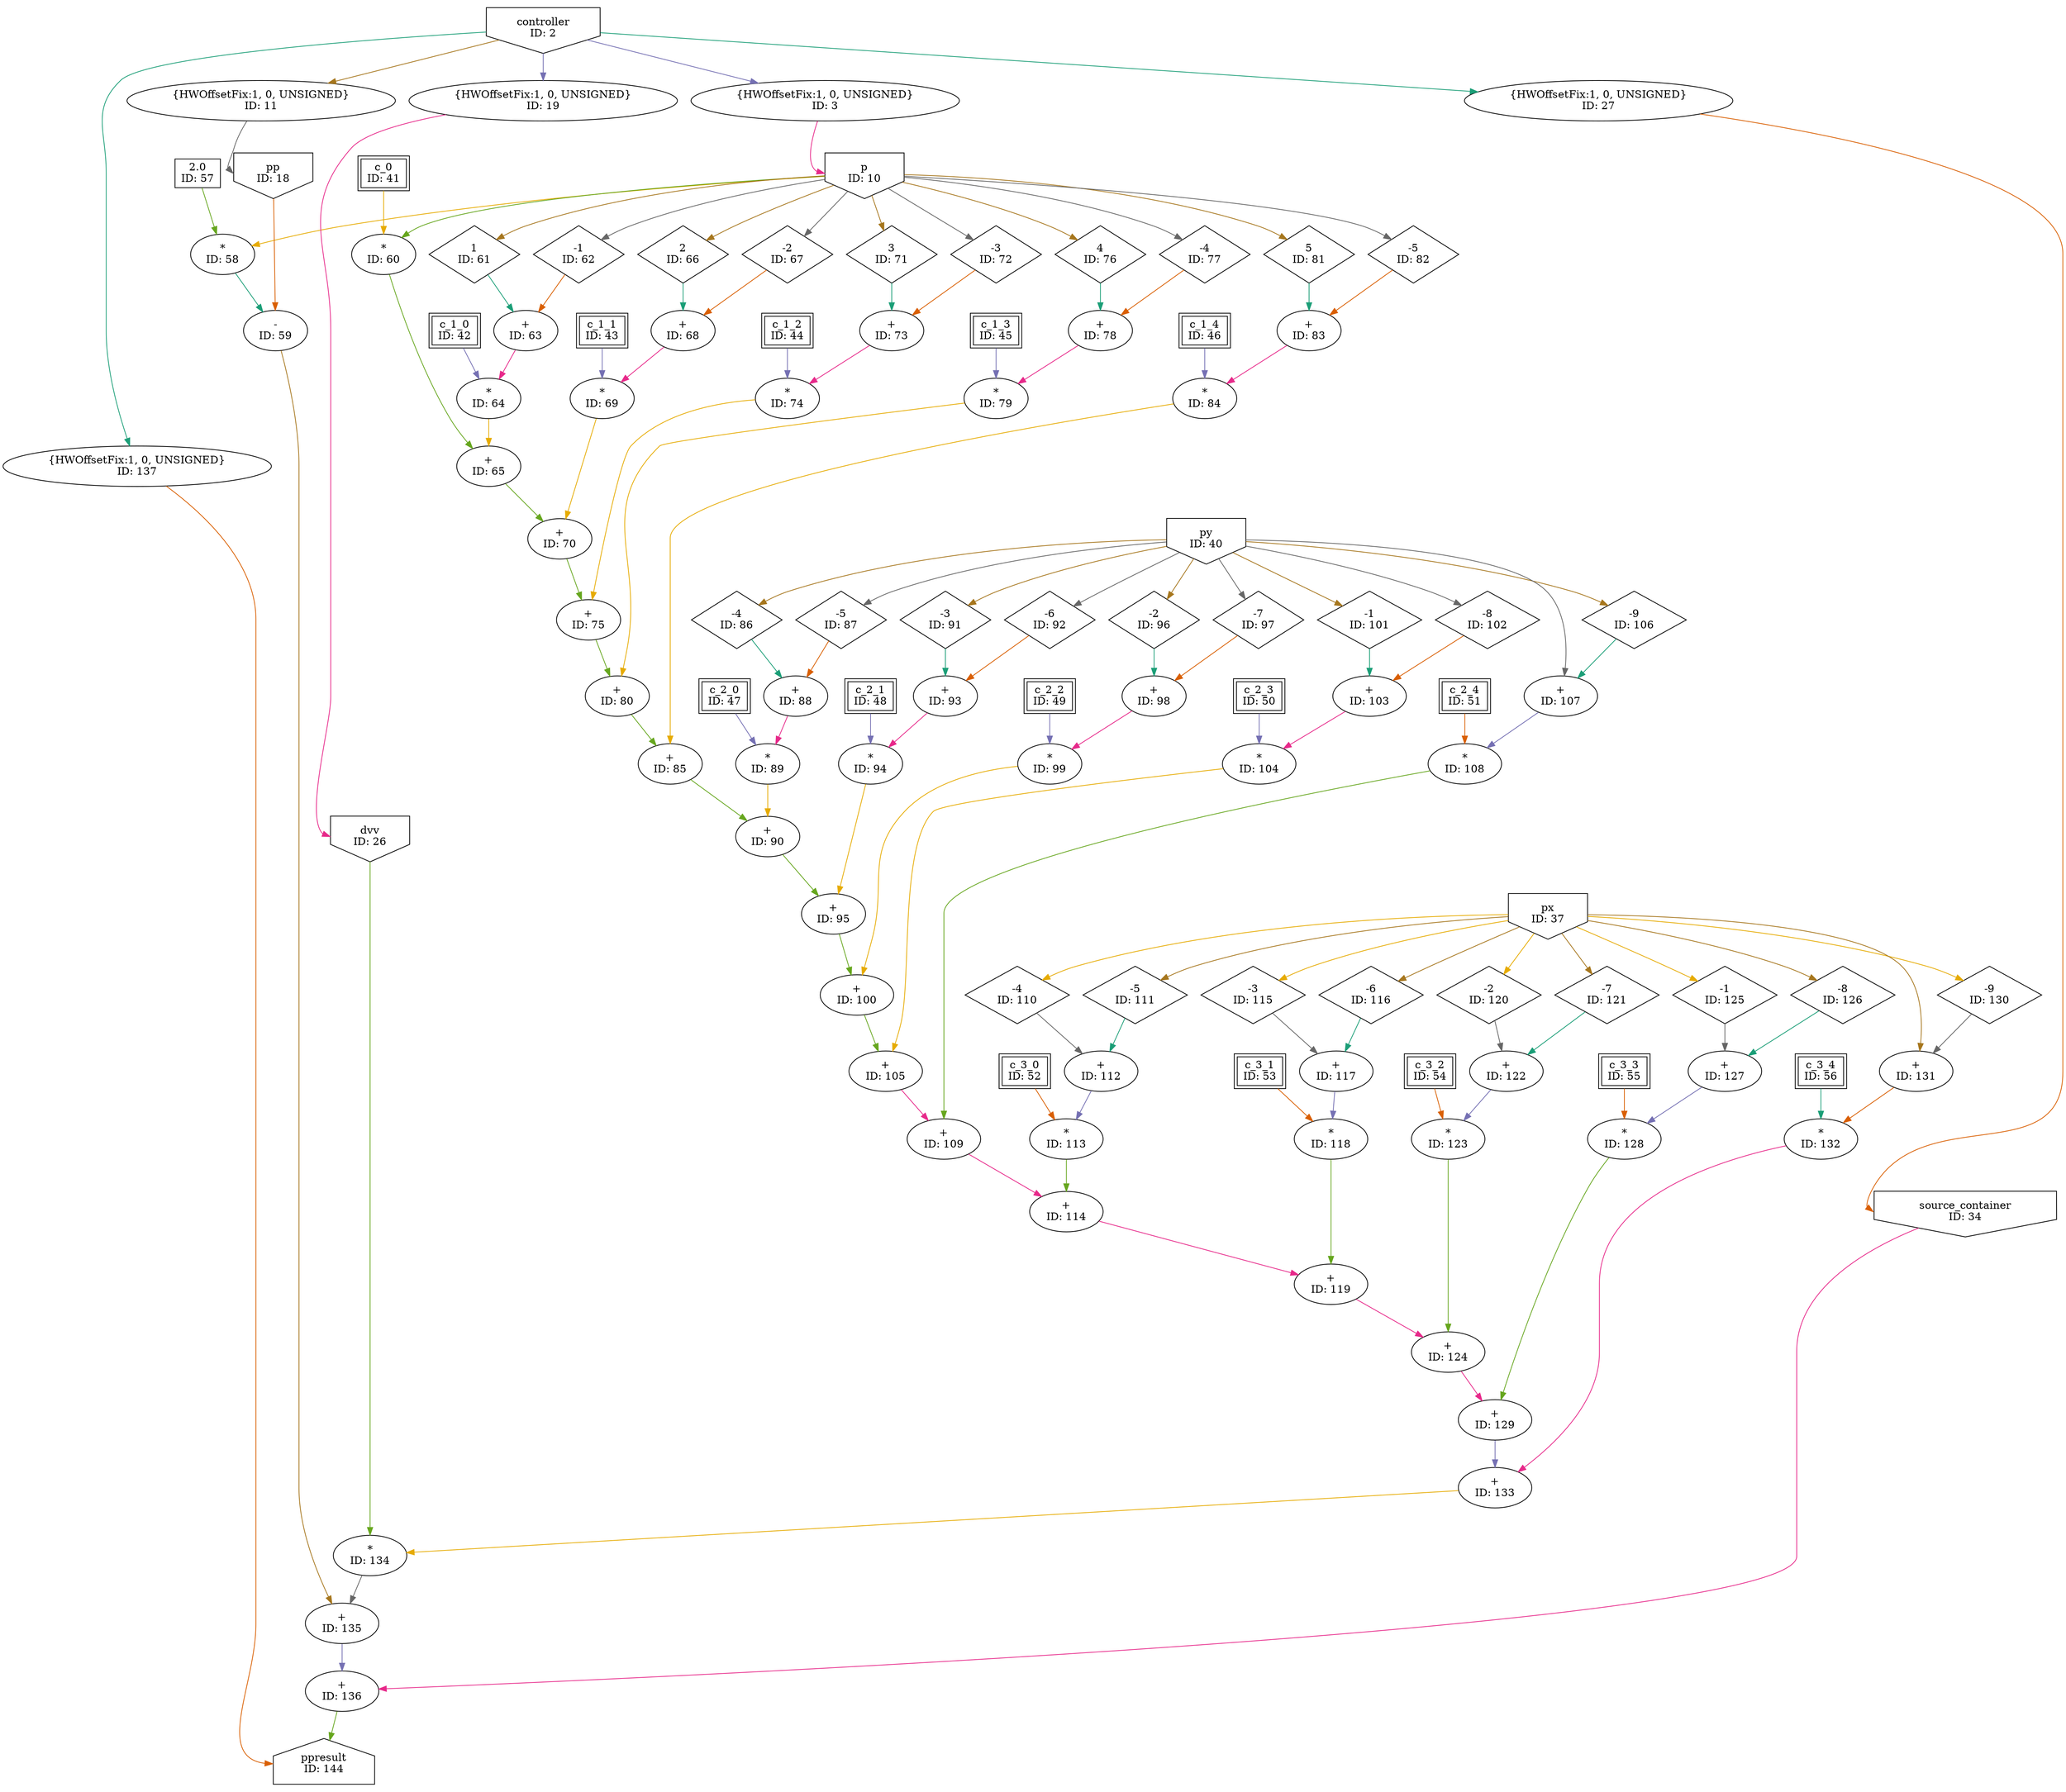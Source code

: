 digraph linearKernel_pre_condadd_extraction{
	NodeInput2 [shape=invhouse, label="controller\nID: 2"];
	NodeCast137 [label="{HWOffsetFix:1, 0, UNSIGNED}\nID: 137"];
	NodeConstantDouble57 [shape=box, label="2.0\nID: 57"];
	NodeCast3 [label="{HWOffsetFix:1, 0, UNSIGNED}\nID: 3"];
	NodeInput10 [shape=invhouse, label="p\nID: 10"];
	NodeMul58 [label="*\nID: 58"];
	NodeCast11 [label="{HWOffsetFix:1, 0, UNSIGNED}\nID: 11"];
	NodeInput18 [shape=invhouse, label="pp\nID: 18"];
	NodeSub59 [label="-\nID: 59"];
	NodeCast19 [label="{HWOffsetFix:1, 0, UNSIGNED}\nID: 19"];
	NodeInput26 [shape=invhouse, label="dvv\nID: 26"];
	NodeInputMappedReg41 [shape=box, peripheries=2, label="c_0\nID: 41"];
	NodeMul60 [label="*\nID: 60"];
	NodeInputMappedReg42 [shape=box, peripheries=2, label="c_1_0\nID: 42"];
	NodeStreamOffset61 [shape=diamond, label="1\nID: 61"];
	NodeStreamOffset62 [shape=diamond, label="-1\nID: 62"];
	NodeAdd63 [label="+\nID: 63"];
	NodeMul64 [label="*\nID: 64"];
	NodeAdd65 [label="+\nID: 65"];
	NodeInputMappedReg43 [shape=box, peripheries=2, label="c_1_1\nID: 43"];
	NodeStreamOffset66 [shape=diamond, label="2\nID: 66"];
	NodeStreamOffset67 [shape=diamond, label="-2\nID: 67"];
	NodeAdd68 [label="+\nID: 68"];
	NodeMul69 [label="*\nID: 69"];
	NodeAdd70 [label="+\nID: 70"];
	NodeInputMappedReg44 [shape=box, peripheries=2, label="c_1_2\nID: 44"];
	NodeStreamOffset71 [shape=diamond, label="3\nID: 71"];
	NodeStreamOffset72 [shape=diamond, label="-3\nID: 72"];
	NodeAdd73 [label="+\nID: 73"];
	NodeMul74 [label="*\nID: 74"];
	NodeAdd75 [label="+\nID: 75"];
	NodeInputMappedReg45 [shape=box, peripheries=2, label="c_1_3\nID: 45"];
	NodeStreamOffset76 [shape=diamond, label="4\nID: 76"];
	NodeStreamOffset77 [shape=diamond, label="-4\nID: 77"];
	NodeAdd78 [label="+\nID: 78"];
	NodeMul79 [label="*\nID: 79"];
	NodeAdd80 [label="+\nID: 80"];
	NodeInputMappedReg46 [shape=box, peripheries=2, label="c_1_4\nID: 46"];
	NodeStreamOffset81 [shape=diamond, label="5\nID: 81"];
	NodeStreamOffset82 [shape=diamond, label="-5\nID: 82"];
	NodeAdd83 [label="+\nID: 83"];
	NodeMul84 [label="*\nID: 84"];
	NodeAdd85 [label="+\nID: 85"];
	NodeInputMappedReg47 [shape=box, peripheries=2, label="c_2_0\nID: 47"];
	NodeInput40 [shape=invhouse, label="py\nID: 40"];
	NodeStreamOffset86 [shape=diamond, label="-4\nID: 86"];
	NodeStreamOffset87 [shape=diamond, label="-5\nID: 87"];
	NodeAdd88 [label="+\nID: 88"];
	NodeMul89 [label="*\nID: 89"];
	NodeAdd90 [label="+\nID: 90"];
	NodeInputMappedReg48 [shape=box, peripheries=2, label="c_2_1\nID: 48"];
	NodeStreamOffset91 [shape=diamond, label="-3\nID: 91"];
	NodeStreamOffset92 [shape=diamond, label="-6\nID: 92"];
	NodeAdd93 [label="+\nID: 93"];
	NodeMul94 [label="*\nID: 94"];
	NodeAdd95 [label="+\nID: 95"];
	NodeInputMappedReg49 [shape=box, peripheries=2, label="c_2_2\nID: 49"];
	NodeStreamOffset96 [shape=diamond, label="-2\nID: 96"];
	NodeStreamOffset97 [shape=diamond, label="-7\nID: 97"];
	NodeAdd98 [label="+\nID: 98"];
	NodeMul99 [label="*\nID: 99"];
	NodeAdd100 [label="+\nID: 100"];
	NodeInputMappedReg50 [shape=box, peripheries=2, label="c_2_3\nID: 50"];
	NodeStreamOffset101 [shape=diamond, label="-1\nID: 101"];
	NodeStreamOffset102 [shape=diamond, label="-8\nID: 102"];
	NodeAdd103 [label="+\nID: 103"];
	NodeMul104 [label="*\nID: 104"];
	NodeAdd105 [label="+\nID: 105"];
	NodeInputMappedReg51 [shape=box, peripheries=2, label="c_2_4\nID: 51"];
	NodeStreamOffset106 [shape=diamond, label="-9\nID: 106"];
	NodeAdd107 [label="+\nID: 107"];
	NodeMul108 [label="*\nID: 108"];
	NodeAdd109 [label="+\nID: 109"];
	NodeInputMappedReg52 [shape=box, peripheries=2, label="c_3_0\nID: 52"];
	NodeInput37 [shape=invhouse, label="px\nID: 37"];
	NodeStreamOffset110 [shape=diamond, label="-4\nID: 110"];
	NodeStreamOffset111 [shape=diamond, label="-5\nID: 111"];
	NodeAdd112 [label="+\nID: 112"];
	NodeMul113 [label="*\nID: 113"];
	NodeAdd114 [label="+\nID: 114"];
	NodeInputMappedReg53 [shape=box, peripheries=2, label="c_3_1\nID: 53"];
	NodeStreamOffset115 [shape=diamond, label="-3\nID: 115"];
	NodeStreamOffset116 [shape=diamond, label="-6\nID: 116"];
	NodeAdd117 [label="+\nID: 117"];
	NodeMul118 [label="*\nID: 118"];
	NodeAdd119 [label="+\nID: 119"];
	NodeInputMappedReg54 [shape=box, peripheries=2, label="c_3_2\nID: 54"];
	NodeStreamOffset120 [shape=diamond, label="-2\nID: 120"];
	NodeStreamOffset121 [shape=diamond, label="-7\nID: 121"];
	NodeAdd122 [label="+\nID: 122"];
	NodeMul123 [label="*\nID: 123"];
	NodeAdd124 [label="+\nID: 124"];
	NodeInputMappedReg55 [shape=box, peripheries=2, label="c_3_3\nID: 55"];
	NodeStreamOffset125 [shape=diamond, label="-1\nID: 125"];
	NodeStreamOffset126 [shape=diamond, label="-8\nID: 126"];
	NodeAdd127 [label="+\nID: 127"];
	NodeMul128 [label="*\nID: 128"];
	NodeAdd129 [label="+\nID: 129"];
	NodeInputMappedReg56 [shape=box, peripheries=2, label="c_3_4\nID: 56"];
	NodeStreamOffset130 [shape=diamond, label="-9\nID: 130"];
	NodeAdd131 [label="+\nID: 131"];
	NodeMul132 [label="*\nID: 132"];
	NodeAdd133 [label="+\nID: 133"];
	NodeMul134 [label="*\nID: 134"];
	NodeAdd135 [label="+\nID: 135"];
	NodeCast27 [label="{HWOffsetFix:1, 0, UNSIGNED}\nID: 27"];
	NodeInput34 [shape=invhouse, label="source_container\nID: 34"];
	NodeAdd136 [label="+\nID: 136"];
	NodeOutput144 [shape=house, label="ppresult\nID: 144"];
	NodeInput2 -> NodeCast137[color="/dark28/1" photon_data="EDGE,SrcNode:2,SrcNodePort:data"];
	NodeCast137 -> NodeOutput144[headport="w" color="/dark28/2" ];
	NodeInput2 -> NodeCast3[color="/dark28/3" photon_data="EDGE,SrcNode:2,SrcNodePort:data"];
	NodeCast3 -> NodeInput10[headport="w" color="/dark28/4" ];
	NodeConstantDouble57 -> NodeMul58[color="/dark28/5" photon_data="EDGE,SrcNode:57,SrcNodePort:value"];
	NodeInput10 -> NodeMul58[color="/dark28/6" photon_data="EDGE,SrcNode:10,SrcNodePort:data"];
	NodeInput2 -> NodeCast11[color="/dark28/7" photon_data="EDGE,SrcNode:2,SrcNodePort:data"];
	NodeCast11 -> NodeInput18[headport="w" color="/dark28/8" ];
	NodeMul58 -> NodeSub59[color="/dark28/1" photon_data="EDGE,SrcNode:58,SrcNodePort:result"];
	NodeInput18 -> NodeSub59[color="/dark28/2" photon_data="EDGE,SrcNode:18,SrcNodePort:data"];
	NodeInput2 -> NodeCast19[color="/dark28/3" photon_data="EDGE,SrcNode:2,SrcNodePort:data"];
	NodeCast19 -> NodeInput26[headport="w" color="/dark28/4" ];
	NodeInput10 -> NodeMul60[color="/dark28/5" photon_data="EDGE,SrcNode:10,SrcNodePort:data"];
	NodeInputMappedReg41 -> NodeMul60[color="/dark28/6" photon_data="EDGE,SrcNode:41,SrcNodePort:c_0"];
	NodeInput10 -> NodeStreamOffset61[color="/dark28/7" photon_data="EDGE,SrcNode:10,SrcNodePort:data"];
	NodeInput10 -> NodeStreamOffset62[color="/dark28/8" photon_data="EDGE,SrcNode:10,SrcNodePort:data"];
	NodeStreamOffset61 -> NodeAdd63[color="/dark28/1" photon_data="EDGE,SrcNode:61,SrcNodePort:output"];
	NodeStreamOffset62 -> NodeAdd63[color="/dark28/2" photon_data="EDGE,SrcNode:62,SrcNodePort:output"];
	NodeInputMappedReg42 -> NodeMul64[color="/dark28/3" photon_data="EDGE,SrcNode:42,SrcNodePort:c_1_0"];
	NodeAdd63 -> NodeMul64[color="/dark28/4" photon_data="EDGE,SrcNode:63,SrcNodePort:result"];
	NodeMul60 -> NodeAdd65[color="/dark28/5" photon_data="EDGE,SrcNode:60,SrcNodePort:result"];
	NodeMul64 -> NodeAdd65[color="/dark28/6" photon_data="EDGE,SrcNode:64,SrcNodePort:result"];
	NodeInput10 -> NodeStreamOffset66[color="/dark28/7" photon_data="EDGE,SrcNode:10,SrcNodePort:data"];
	NodeInput10 -> NodeStreamOffset67[color="/dark28/8" photon_data="EDGE,SrcNode:10,SrcNodePort:data"];
	NodeStreamOffset66 -> NodeAdd68[color="/dark28/1" photon_data="EDGE,SrcNode:66,SrcNodePort:output"];
	NodeStreamOffset67 -> NodeAdd68[color="/dark28/2" photon_data="EDGE,SrcNode:67,SrcNodePort:output"];
	NodeInputMappedReg43 -> NodeMul69[color="/dark28/3" photon_data="EDGE,SrcNode:43,SrcNodePort:c_1_1"];
	NodeAdd68 -> NodeMul69[color="/dark28/4" photon_data="EDGE,SrcNode:68,SrcNodePort:result"];
	NodeAdd65 -> NodeAdd70[color="/dark28/5" photon_data="EDGE,SrcNode:65,SrcNodePort:result"];
	NodeMul69 -> NodeAdd70[color="/dark28/6" photon_data="EDGE,SrcNode:69,SrcNodePort:result"];
	NodeInput10 -> NodeStreamOffset71[color="/dark28/7" photon_data="EDGE,SrcNode:10,SrcNodePort:data"];
	NodeInput10 -> NodeStreamOffset72[color="/dark28/8" photon_data="EDGE,SrcNode:10,SrcNodePort:data"];
	NodeStreamOffset71 -> NodeAdd73[color="/dark28/1" photon_data="EDGE,SrcNode:71,SrcNodePort:output"];
	NodeStreamOffset72 -> NodeAdd73[color="/dark28/2" photon_data="EDGE,SrcNode:72,SrcNodePort:output"];
	NodeInputMappedReg44 -> NodeMul74[color="/dark28/3" photon_data="EDGE,SrcNode:44,SrcNodePort:c_1_2"];
	NodeAdd73 -> NodeMul74[color="/dark28/4" photon_data="EDGE,SrcNode:73,SrcNodePort:result"];
	NodeAdd70 -> NodeAdd75[color="/dark28/5" photon_data="EDGE,SrcNode:70,SrcNodePort:result"];
	NodeMul74 -> NodeAdd75[color="/dark28/6" photon_data="EDGE,SrcNode:74,SrcNodePort:result"];
	NodeInput10 -> NodeStreamOffset76[color="/dark28/7" photon_data="EDGE,SrcNode:10,SrcNodePort:data"];
	NodeInput10 -> NodeStreamOffset77[color="/dark28/8" photon_data="EDGE,SrcNode:10,SrcNodePort:data"];
	NodeStreamOffset76 -> NodeAdd78[color="/dark28/1" photon_data="EDGE,SrcNode:76,SrcNodePort:output"];
	NodeStreamOffset77 -> NodeAdd78[color="/dark28/2" photon_data="EDGE,SrcNode:77,SrcNodePort:output"];
	NodeInputMappedReg45 -> NodeMul79[color="/dark28/3" photon_data="EDGE,SrcNode:45,SrcNodePort:c_1_3"];
	NodeAdd78 -> NodeMul79[color="/dark28/4" photon_data="EDGE,SrcNode:78,SrcNodePort:result"];
	NodeAdd75 -> NodeAdd80[color="/dark28/5" photon_data="EDGE,SrcNode:75,SrcNodePort:result"];
	NodeMul79 -> NodeAdd80[color="/dark28/6" photon_data="EDGE,SrcNode:79,SrcNodePort:result"];
	NodeInput10 -> NodeStreamOffset81[color="/dark28/7" photon_data="EDGE,SrcNode:10,SrcNodePort:data"];
	NodeInput10 -> NodeStreamOffset82[color="/dark28/8" photon_data="EDGE,SrcNode:10,SrcNodePort:data"];
	NodeStreamOffset81 -> NodeAdd83[color="/dark28/1" photon_data="EDGE,SrcNode:81,SrcNodePort:output"];
	NodeStreamOffset82 -> NodeAdd83[color="/dark28/2" photon_data="EDGE,SrcNode:82,SrcNodePort:output"];
	NodeInputMappedReg46 -> NodeMul84[color="/dark28/3" photon_data="EDGE,SrcNode:46,SrcNodePort:c_1_4"];
	NodeAdd83 -> NodeMul84[color="/dark28/4" photon_data="EDGE,SrcNode:83,SrcNodePort:result"];
	NodeAdd80 -> NodeAdd85[color="/dark28/5" photon_data="EDGE,SrcNode:80,SrcNodePort:result"];
	NodeMul84 -> NodeAdd85[color="/dark28/6" photon_data="EDGE,SrcNode:84,SrcNodePort:result"];
	NodeInput40 -> NodeStreamOffset86[color="/dark28/7" photon_data="EDGE,SrcNode:40,SrcNodePort:data"];
	NodeInput40 -> NodeStreamOffset87[color="/dark28/8" photon_data="EDGE,SrcNode:40,SrcNodePort:data"];
	NodeStreamOffset86 -> NodeAdd88[color="/dark28/1" photon_data="EDGE,SrcNode:86,SrcNodePort:output"];
	NodeStreamOffset87 -> NodeAdd88[color="/dark28/2" photon_data="EDGE,SrcNode:87,SrcNodePort:output"];
	NodeInputMappedReg47 -> NodeMul89[color="/dark28/3" photon_data="EDGE,SrcNode:47,SrcNodePort:c_2_0"];
	NodeAdd88 -> NodeMul89[color="/dark28/4" photon_data="EDGE,SrcNode:88,SrcNodePort:result"];
	NodeAdd85 -> NodeAdd90[color="/dark28/5" photon_data="EDGE,SrcNode:85,SrcNodePort:result"];
	NodeMul89 -> NodeAdd90[color="/dark28/6" photon_data="EDGE,SrcNode:89,SrcNodePort:result"];
	NodeInput40 -> NodeStreamOffset91[color="/dark28/7" photon_data="EDGE,SrcNode:40,SrcNodePort:data"];
	NodeInput40 -> NodeStreamOffset92[color="/dark28/8" photon_data="EDGE,SrcNode:40,SrcNodePort:data"];
	NodeStreamOffset91 -> NodeAdd93[color="/dark28/1" photon_data="EDGE,SrcNode:91,SrcNodePort:output"];
	NodeStreamOffset92 -> NodeAdd93[color="/dark28/2" photon_data="EDGE,SrcNode:92,SrcNodePort:output"];
	NodeInputMappedReg48 -> NodeMul94[color="/dark28/3" photon_data="EDGE,SrcNode:48,SrcNodePort:c_2_1"];
	NodeAdd93 -> NodeMul94[color="/dark28/4" photon_data="EDGE,SrcNode:93,SrcNodePort:result"];
	NodeAdd90 -> NodeAdd95[color="/dark28/5" photon_data="EDGE,SrcNode:90,SrcNodePort:result"];
	NodeMul94 -> NodeAdd95[color="/dark28/6" photon_data="EDGE,SrcNode:94,SrcNodePort:result"];
	NodeInput40 -> NodeStreamOffset96[color="/dark28/7" photon_data="EDGE,SrcNode:40,SrcNodePort:data"];
	NodeInput40 -> NodeStreamOffset97[color="/dark28/8" photon_data="EDGE,SrcNode:40,SrcNodePort:data"];
	NodeStreamOffset96 -> NodeAdd98[color="/dark28/1" photon_data="EDGE,SrcNode:96,SrcNodePort:output"];
	NodeStreamOffset97 -> NodeAdd98[color="/dark28/2" photon_data="EDGE,SrcNode:97,SrcNodePort:output"];
	NodeInputMappedReg49 -> NodeMul99[color="/dark28/3" photon_data="EDGE,SrcNode:49,SrcNodePort:c_2_2"];
	NodeAdd98 -> NodeMul99[color="/dark28/4" photon_data="EDGE,SrcNode:98,SrcNodePort:result"];
	NodeAdd95 -> NodeAdd100[color="/dark28/5" photon_data="EDGE,SrcNode:95,SrcNodePort:result"];
	NodeMul99 -> NodeAdd100[color="/dark28/6" photon_data="EDGE,SrcNode:99,SrcNodePort:result"];
	NodeInput40 -> NodeStreamOffset101[color="/dark28/7" photon_data="EDGE,SrcNode:40,SrcNodePort:data"];
	NodeInput40 -> NodeStreamOffset102[color="/dark28/8" photon_data="EDGE,SrcNode:40,SrcNodePort:data"];
	NodeStreamOffset101 -> NodeAdd103[color="/dark28/1" photon_data="EDGE,SrcNode:101,SrcNodePort:output"];
	NodeStreamOffset102 -> NodeAdd103[color="/dark28/2" photon_data="EDGE,SrcNode:102,SrcNodePort:output"];
	NodeInputMappedReg50 -> NodeMul104[color="/dark28/3" photon_data="EDGE,SrcNode:50,SrcNodePort:c_2_3"];
	NodeAdd103 -> NodeMul104[color="/dark28/4" photon_data="EDGE,SrcNode:103,SrcNodePort:result"];
	NodeAdd100 -> NodeAdd105[color="/dark28/5" photon_data="EDGE,SrcNode:100,SrcNodePort:result"];
	NodeMul104 -> NodeAdd105[color="/dark28/6" photon_data="EDGE,SrcNode:104,SrcNodePort:result"];
	NodeInput40 -> NodeStreamOffset106[color="/dark28/7" photon_data="EDGE,SrcNode:40,SrcNodePort:data"];
	NodeInput40 -> NodeAdd107[color="/dark28/8" photon_data="EDGE,SrcNode:40,SrcNodePort:data"];
	NodeStreamOffset106 -> NodeAdd107[color="/dark28/1" photon_data="EDGE,SrcNode:106,SrcNodePort:output"];
	NodeInputMappedReg51 -> NodeMul108[color="/dark28/2" photon_data="EDGE,SrcNode:51,SrcNodePort:c_2_4"];
	NodeAdd107 -> NodeMul108[color="/dark28/3" photon_data="EDGE,SrcNode:107,SrcNodePort:result"];
	NodeAdd105 -> NodeAdd109[color="/dark28/4" photon_data="EDGE,SrcNode:105,SrcNodePort:result"];
	NodeMul108 -> NodeAdd109[color="/dark28/5" photon_data="EDGE,SrcNode:108,SrcNodePort:result"];
	NodeInput37 -> NodeStreamOffset110[color="/dark28/6" photon_data="EDGE,SrcNode:37,SrcNodePort:data"];
	NodeInput37 -> NodeStreamOffset111[color="/dark28/7" photon_data="EDGE,SrcNode:37,SrcNodePort:data"];
	NodeStreamOffset110 -> NodeAdd112[color="/dark28/8" photon_data="EDGE,SrcNode:110,SrcNodePort:output"];
	NodeStreamOffset111 -> NodeAdd112[color="/dark28/1" photon_data="EDGE,SrcNode:111,SrcNodePort:output"];
	NodeInputMappedReg52 -> NodeMul113[color="/dark28/2" photon_data="EDGE,SrcNode:52,SrcNodePort:c_3_0"];
	NodeAdd112 -> NodeMul113[color="/dark28/3" photon_data="EDGE,SrcNode:112,SrcNodePort:result"];
	NodeAdd109 -> NodeAdd114[color="/dark28/4" photon_data="EDGE,SrcNode:109,SrcNodePort:result"];
	NodeMul113 -> NodeAdd114[color="/dark28/5" photon_data="EDGE,SrcNode:113,SrcNodePort:result"];
	NodeInput37 -> NodeStreamOffset115[color="/dark28/6" photon_data="EDGE,SrcNode:37,SrcNodePort:data"];
	NodeInput37 -> NodeStreamOffset116[color="/dark28/7" photon_data="EDGE,SrcNode:37,SrcNodePort:data"];
	NodeStreamOffset115 -> NodeAdd117[color="/dark28/8" photon_data="EDGE,SrcNode:115,SrcNodePort:output"];
	NodeStreamOffset116 -> NodeAdd117[color="/dark28/1" photon_data="EDGE,SrcNode:116,SrcNodePort:output"];
	NodeInputMappedReg53 -> NodeMul118[color="/dark28/2" photon_data="EDGE,SrcNode:53,SrcNodePort:c_3_1"];
	NodeAdd117 -> NodeMul118[color="/dark28/3" photon_data="EDGE,SrcNode:117,SrcNodePort:result"];
	NodeAdd114 -> NodeAdd119[color="/dark28/4" photon_data="EDGE,SrcNode:114,SrcNodePort:result"];
	NodeMul118 -> NodeAdd119[color="/dark28/5" photon_data="EDGE,SrcNode:118,SrcNodePort:result"];
	NodeInput37 -> NodeStreamOffset120[color="/dark28/6" photon_data="EDGE,SrcNode:37,SrcNodePort:data"];
	NodeInput37 -> NodeStreamOffset121[color="/dark28/7" photon_data="EDGE,SrcNode:37,SrcNodePort:data"];
	NodeStreamOffset120 -> NodeAdd122[color="/dark28/8" photon_data="EDGE,SrcNode:120,SrcNodePort:output"];
	NodeStreamOffset121 -> NodeAdd122[color="/dark28/1" photon_data="EDGE,SrcNode:121,SrcNodePort:output"];
	NodeInputMappedReg54 -> NodeMul123[color="/dark28/2" photon_data="EDGE,SrcNode:54,SrcNodePort:c_3_2"];
	NodeAdd122 -> NodeMul123[color="/dark28/3" photon_data="EDGE,SrcNode:122,SrcNodePort:result"];
	NodeAdd119 -> NodeAdd124[color="/dark28/4" photon_data="EDGE,SrcNode:119,SrcNodePort:result"];
	NodeMul123 -> NodeAdd124[color="/dark28/5" photon_data="EDGE,SrcNode:123,SrcNodePort:result"];
	NodeInput37 -> NodeStreamOffset125[color="/dark28/6" photon_data="EDGE,SrcNode:37,SrcNodePort:data"];
	NodeInput37 -> NodeStreamOffset126[color="/dark28/7" photon_data="EDGE,SrcNode:37,SrcNodePort:data"];
	NodeStreamOffset125 -> NodeAdd127[color="/dark28/8" photon_data="EDGE,SrcNode:125,SrcNodePort:output"];
	NodeStreamOffset126 -> NodeAdd127[color="/dark28/1" photon_data="EDGE,SrcNode:126,SrcNodePort:output"];
	NodeInputMappedReg55 -> NodeMul128[color="/dark28/2" photon_data="EDGE,SrcNode:55,SrcNodePort:c_3_3"];
	NodeAdd127 -> NodeMul128[color="/dark28/3" photon_data="EDGE,SrcNode:127,SrcNodePort:result"];
	NodeAdd124 -> NodeAdd129[color="/dark28/4" photon_data="EDGE,SrcNode:124,SrcNodePort:result"];
	NodeMul128 -> NodeAdd129[color="/dark28/5" photon_data="EDGE,SrcNode:128,SrcNodePort:result"];
	NodeInput37 -> NodeStreamOffset130[color="/dark28/6" photon_data="EDGE,SrcNode:37,SrcNodePort:data"];
	NodeInput37 -> NodeAdd131[color="/dark28/7" photon_data="EDGE,SrcNode:37,SrcNodePort:data"];
	NodeStreamOffset130 -> NodeAdd131[color="/dark28/8" photon_data="EDGE,SrcNode:130,SrcNodePort:output"];
	NodeInputMappedReg56 -> NodeMul132[color="/dark28/1" photon_data="EDGE,SrcNode:56,SrcNodePort:c_3_4"];
	NodeAdd131 -> NodeMul132[color="/dark28/2" photon_data="EDGE,SrcNode:131,SrcNodePort:result"];
	NodeAdd129 -> NodeAdd133[color="/dark28/3" photon_data="EDGE,SrcNode:129,SrcNodePort:result"];
	NodeMul132 -> NodeAdd133[color="/dark28/4" photon_data="EDGE,SrcNode:132,SrcNodePort:result"];
	NodeInput26 -> NodeMul134[color="/dark28/5" photon_data="EDGE,SrcNode:26,SrcNodePort:data"];
	NodeAdd133 -> NodeMul134[color="/dark28/6" photon_data="EDGE,SrcNode:133,SrcNodePort:result"];
	NodeSub59 -> NodeAdd135[color="/dark28/7" photon_data="EDGE,SrcNode:59,SrcNodePort:result"];
	NodeMul134 -> NodeAdd135[color="/dark28/8" photon_data="EDGE,SrcNode:134,SrcNodePort:result"];
	NodeInput2 -> NodeCast27[color="/dark28/1" photon_data="EDGE,SrcNode:2,SrcNodePort:data"];
	NodeCast27 -> NodeInput34[headport="w" color="/dark28/2" ];
	NodeAdd135 -> NodeAdd136[color="/dark28/3" photon_data="EDGE,SrcNode:135,SrcNodePort:result"];
	NodeInput34 -> NodeAdd136[color="/dark28/4" photon_data="EDGE,SrcNode:34,SrcNodePort:data"];
	NodeAdd136 -> NodeOutput144[color="/dark28/5" photon_data="EDGE,SrcNode:136,SrcNodePort:result"];
}
